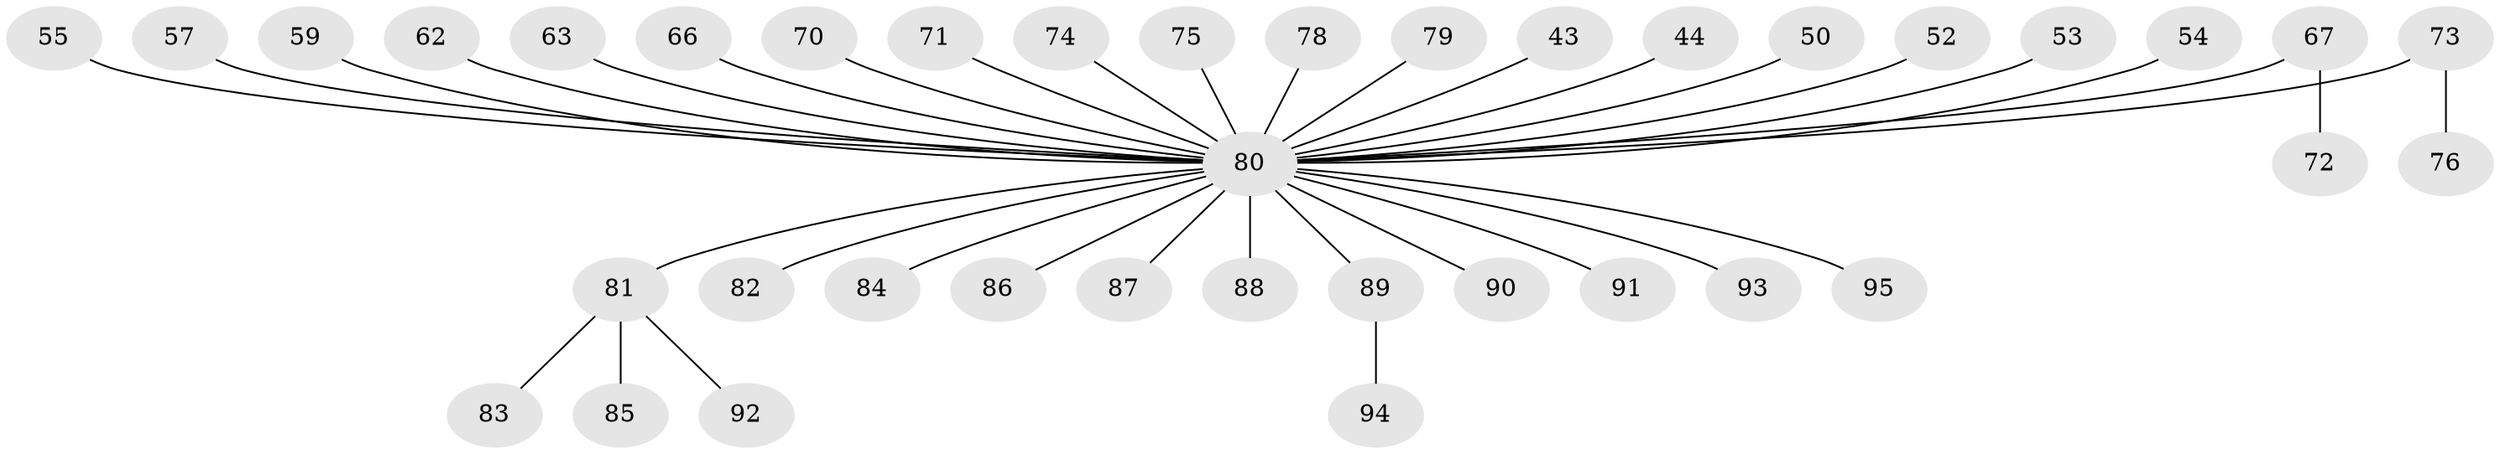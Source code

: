// original degree distribution, {5: 0.031578947368421054, 6: 0.021052631578947368, 4: 0.07368421052631578, 2: 0.18947368421052632, 3: 0.16842105263157894, 1: 0.5157894736842106}
// Generated by graph-tools (version 1.1) at 2025/57/03/04/25 21:57:02]
// undirected, 38 vertices, 37 edges
graph export_dot {
graph [start="1"]
  node [color=gray90,style=filled];
  43;
  44;
  50;
  52;
  53;
  54;
  55;
  57;
  59;
  62;
  63;
  66;
  67;
  70;
  71;
  72;
  73;
  74;
  75;
  76;
  78;
  79;
  80 [super="+68+31+77+39"];
  81 [super="+45"];
  82 [super="+38"];
  83;
  84;
  85;
  86;
  87;
  88;
  89 [super="+51+69"];
  90;
  91;
  92;
  93;
  94;
  95;
  43 -- 80;
  44 -- 80;
  50 -- 80;
  52 -- 80;
  53 -- 80;
  54 -- 80;
  55 -- 80;
  57 -- 80;
  59 -- 80;
  62 -- 80;
  63 -- 80;
  66 -- 80;
  67 -- 72;
  67 -- 80;
  70 -- 80;
  71 -- 80;
  73 -- 76;
  73 -- 80;
  74 -- 80;
  75 -- 80;
  78 -- 80;
  79 -- 80;
  80 -- 81;
  80 -- 82;
  80 -- 84;
  80 -- 86;
  80 -- 87;
  80 -- 88;
  80 -- 89;
  80 -- 90;
  80 -- 91;
  80 -- 93;
  80 -- 95;
  81 -- 83;
  81 -- 85;
  81 -- 92;
  89 -- 94;
}
